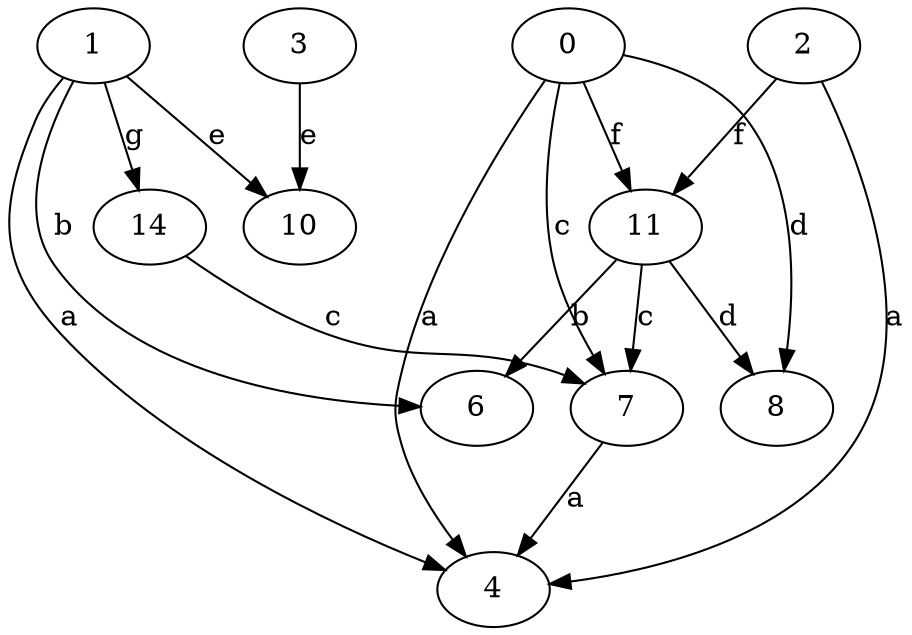 strict digraph  {
3;
4;
6;
7;
0;
8;
1;
2;
10;
11;
14;
3 -> 10  [label=e];
7 -> 4  [label=a];
0 -> 4  [label=a];
0 -> 7  [label=c];
0 -> 8  [label=d];
0 -> 11  [label=f];
1 -> 4  [label=a];
1 -> 6  [label=b];
1 -> 10  [label=e];
1 -> 14  [label=g];
2 -> 4  [label=a];
2 -> 11  [label=f];
11 -> 6  [label=b];
11 -> 7  [label=c];
11 -> 8  [label=d];
14 -> 7  [label=c];
}
